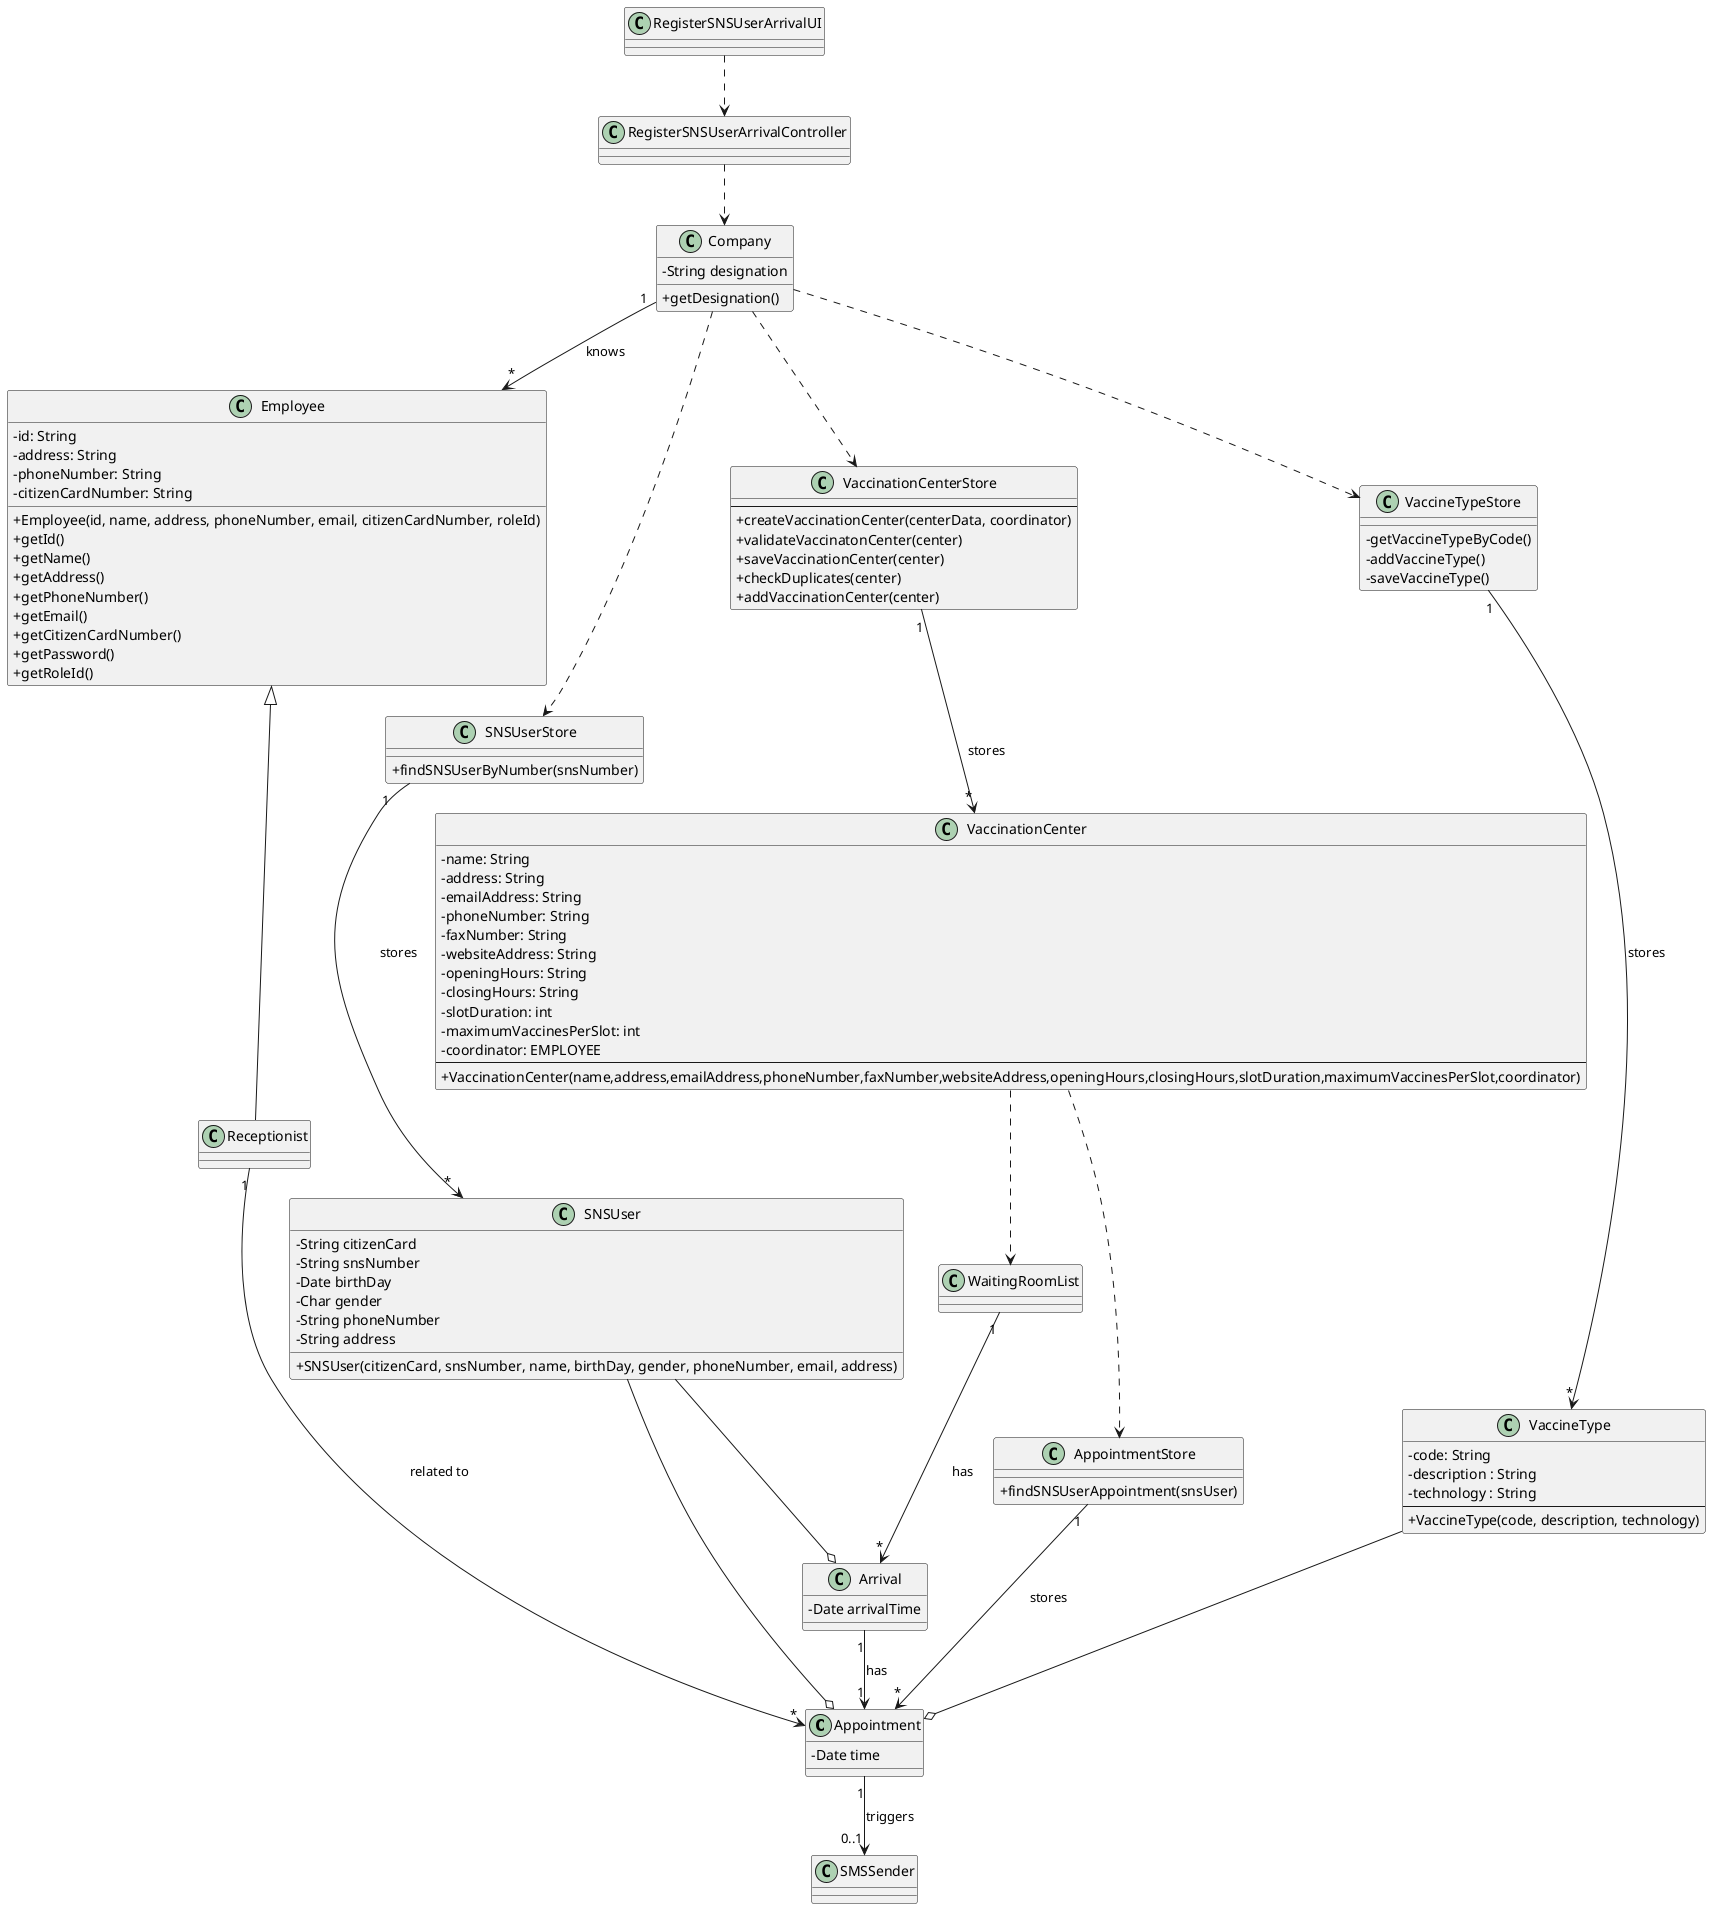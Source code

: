 @startuml US04_CD
skinparam classAttributeIconSize 0

class Appointment {
  - Date time
}

class AppointmentStore {
  + findSNSUserAppointment(snsUser)
}

class Arrival {
  - Date arrivalTime
}

class Company {
  - String designation
  + getDesignation()
}

class Employee {
  - id: String
  - address: String
  - phoneNumber: String
  - citizenCardNumber: String
  + Employee(id, name, address, phoneNumber, email, citizenCardNumber, roleId)
  + getId()
  + getName()
  + getAddress()
  + getPhoneNumber()
  + getEmail()
  + getCitizenCardNumber()
  + getPassword()
  + getRoleId()
}

class RegisterSNSUserArrivalUI {}

class RegisterSNSUserArrivalController {}

class SNSUser {
  - String citizenCard
  - String snsNumber
  - Date birthDay
  - Char gender
  - String phoneNumber
  - String address
  + SNSUser(citizenCard, snsNumber, name, birthDay, gender, phoneNumber, email, address)
}

class SNSUserStore {
  + findSNSUserByNumber(snsNumber)
}


class Receptionist {}


class SMSSender {}

class VaccinationCenter {
  - name: String
  - address: String
  - emailAddress: String
  - phoneNumber: String
  - faxNumber: String
  - websiteAddress: String
  - openingHours: String
  - closingHours: String
  - slotDuration: int
  - maximumVaccinesPerSlot: int
  - coordinator: EMPLOYEE
  ---
  + VaccinationCenter(name,address,emailAddress,phoneNumber,faxNumber,websiteAddress,openingHours,closingHours,slotDuration,maximumVaccinesPerSlot,coordinator)
}

class VaccinationCenterStore {
  ---
  + createVaccinationCenter(centerData, coordinator)
  + validateVaccinatonCenter(center)
  + saveVaccinationCenter(center)
  + checkDuplicates(center)
  + addVaccinationCenter(center)
}

class VaccineType {
  - code: String
  - description : String
  - technology : String
  ---
  + VaccineType(code, description, technology)
}

class VaccineTypeStore {
  - getVaccineTypeByCode()
  - addVaccineType()
  - saveVaccineType()
}

class WaitingRoomList {}


Appointment "1" --> "0..1" SMSSender : triggers

AppointmentStore "1" --> "*" Appointment : stores

Arrival "1" --> "1" Appointment : has

Company ..> SNSUserStore
Company ..> VaccinationCenterStore
Company ..> VaccineTypeStore
Company "1" --> "*" Employee : knows

Employee <|-- Receptionist

Receptionist "1" --> "*" Appointment : related to

RegisterSNSUserArrivalController ..> Company

RegisterSNSUserArrivalUI ..> RegisterSNSUserArrivalController

SNSUser --o Arrival
SNSUser --o Appointment

SNSUserStore "1" --> "*" SNSUser : stores

VaccinationCenter ..> WaitingRoomList
VaccinationCenter ..> AppointmentStore

VaccinationCenterStore "1" --> "*" VaccinationCenter : stores

VaccineType --o Appointment

VaccineTypeStore "1" --> "*" VaccineType : stores

WaitingRoomList "1" --> "*" Arrival : has

@enduml